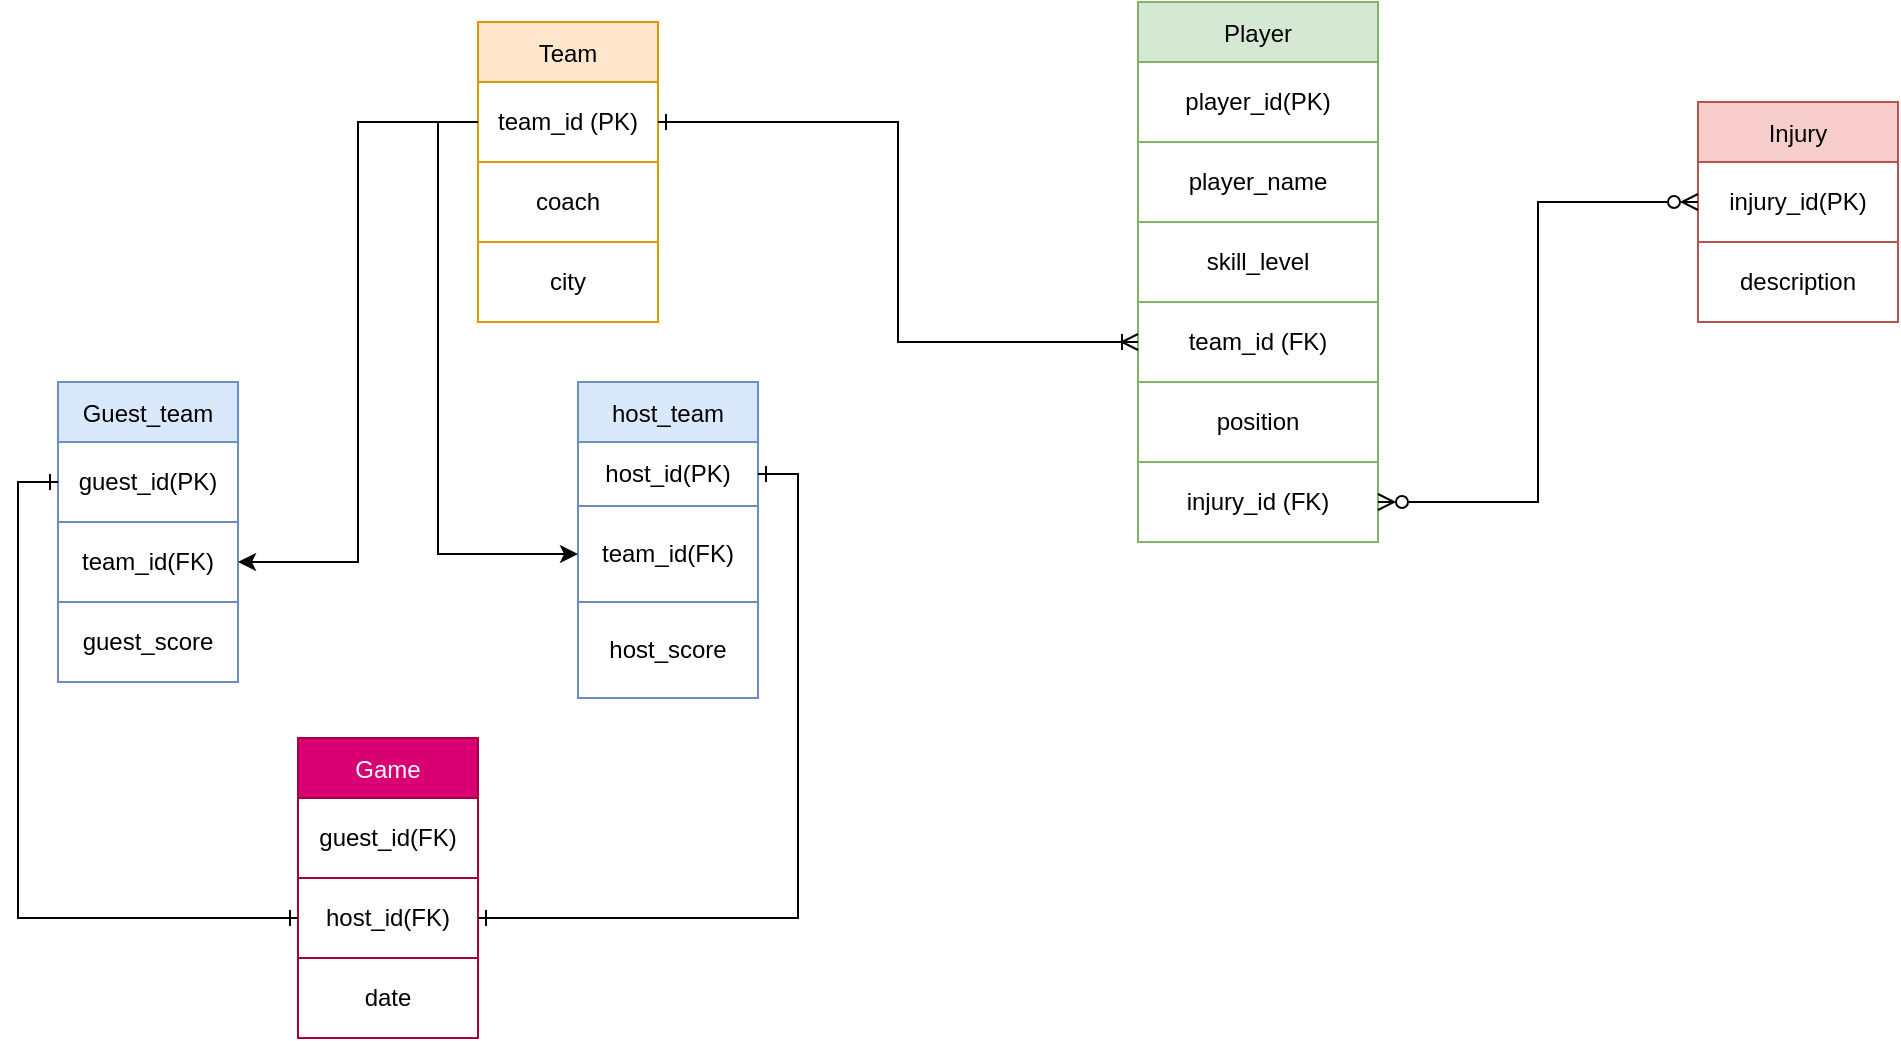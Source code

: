 <mxfile version="20.8.20" type="device" pages="4"><diagram name="Assignment-01" id="1D6Ci0LFcbBjb7CdJ1y1"><mxGraphModel dx="2261" dy="3015" grid="1" gridSize="10" guides="1" tooltips="1" connect="1" arrows="1" fold="1" page="1" pageScale="1" pageWidth="827" pageHeight="1169" math="0" shadow="0"><root><mxCell id="0"/><mxCell id="1" parent="0"/><mxCell id="9fF9-XaUZqp78SJKnzfE-21" value="Team" style="shape=table;startSize=30;container=1;collapsible=0;childLayout=tableLayout;fillColor=#ffe6cc;strokeColor=#d79b00;" parent="1" vertex="1"><mxGeometry x="110" y="-2300" width="90" height="150" as="geometry"/></mxCell><mxCell id="9fF9-XaUZqp78SJKnzfE-22" value="" style="shape=tableRow;horizontal=0;startSize=0;swimlaneHead=0;swimlaneBody=0;strokeColor=inherit;top=0;left=0;bottom=0;right=0;collapsible=0;dropTarget=0;fillColor=none;points=[[0,0.5],[1,0.5]];portConstraint=eastwest;" parent="9fF9-XaUZqp78SJKnzfE-21" vertex="1"><mxGeometry y="30" width="90" height="40" as="geometry"/></mxCell><mxCell id="9fF9-XaUZqp78SJKnzfE-23" value="team_id (PK)" style="shape=partialRectangle;html=1;whiteSpace=wrap;connectable=0;strokeColor=inherit;overflow=hidden;fillColor=none;top=0;left=0;bottom=0;right=0;pointerEvents=1;" parent="9fF9-XaUZqp78SJKnzfE-22" vertex="1"><mxGeometry width="90" height="40" as="geometry"><mxRectangle width="90" height="40" as="alternateBounds"/></mxGeometry></mxCell><mxCell id="9fF9-XaUZqp78SJKnzfE-26" value="" style="shape=tableRow;horizontal=0;startSize=0;swimlaneHead=0;swimlaneBody=0;strokeColor=inherit;top=0;left=0;bottom=0;right=0;collapsible=0;dropTarget=0;fillColor=none;points=[[0,0.5],[1,0.5]];portConstraint=eastwest;" parent="9fF9-XaUZqp78SJKnzfE-21" vertex="1"><mxGeometry y="70" width="90" height="40" as="geometry"/></mxCell><mxCell id="9fF9-XaUZqp78SJKnzfE-27" value="coach" style="shape=partialRectangle;html=1;whiteSpace=wrap;connectable=0;strokeColor=inherit;overflow=hidden;fillColor=none;top=0;left=0;bottom=0;right=0;pointerEvents=1;" parent="9fF9-XaUZqp78SJKnzfE-26" vertex="1"><mxGeometry width="90" height="40" as="geometry"><mxRectangle width="90" height="40" as="alternateBounds"/></mxGeometry></mxCell><mxCell id="9fF9-XaUZqp78SJKnzfE-28" value="" style="shape=tableRow;horizontal=0;startSize=0;swimlaneHead=0;swimlaneBody=0;strokeColor=inherit;top=0;left=0;bottom=0;right=0;collapsible=0;dropTarget=0;fillColor=none;points=[[0,0.5],[1,0.5]];portConstraint=eastwest;" parent="9fF9-XaUZqp78SJKnzfE-21" vertex="1"><mxGeometry y="110" width="90" height="40" as="geometry"/></mxCell><mxCell id="9fF9-XaUZqp78SJKnzfE-29" value="city" style="shape=partialRectangle;html=1;whiteSpace=wrap;connectable=0;strokeColor=inherit;overflow=hidden;fillColor=none;top=0;left=0;bottom=0;right=0;pointerEvents=1;" parent="9fF9-XaUZqp78SJKnzfE-28" vertex="1"><mxGeometry width="90" height="40" as="geometry"><mxRectangle width="90" height="40" as="alternateBounds"/></mxGeometry></mxCell><mxCell id="9fF9-XaUZqp78SJKnzfE-30" value="Player" style="shape=table;startSize=30;container=1;collapsible=0;childLayout=tableLayout;fillColor=#d5e8d4;strokeColor=#82b366;" parent="1" vertex="1"><mxGeometry x="440" y="-2310" width="120" height="270" as="geometry"/></mxCell><mxCell id="9fF9-XaUZqp78SJKnzfE-31" value="" style="shape=tableRow;horizontal=0;startSize=0;swimlaneHead=0;swimlaneBody=0;strokeColor=inherit;top=0;left=0;bottom=0;right=0;collapsible=0;dropTarget=0;fillColor=none;points=[[0,0.5],[1,0.5]];portConstraint=eastwest;" parent="9fF9-XaUZqp78SJKnzfE-30" vertex="1"><mxGeometry y="30" width="120" height="40" as="geometry"/></mxCell><mxCell id="9fF9-XaUZqp78SJKnzfE-32" value="player_id(PK)" style="shape=partialRectangle;html=1;whiteSpace=wrap;connectable=0;strokeColor=inherit;overflow=hidden;fillColor=none;top=0;left=0;bottom=0;right=0;pointerEvents=1;" parent="9fF9-XaUZqp78SJKnzfE-31" vertex="1"><mxGeometry width="120" height="40" as="geometry"><mxRectangle width="120" height="40" as="alternateBounds"/></mxGeometry></mxCell><mxCell id="9fF9-XaUZqp78SJKnzfE-33" value="" style="shape=tableRow;horizontal=0;startSize=0;swimlaneHead=0;swimlaneBody=0;strokeColor=inherit;top=0;left=0;bottom=0;right=0;collapsible=0;dropTarget=0;fillColor=none;points=[[0,0.5],[1,0.5]];portConstraint=eastwest;" parent="9fF9-XaUZqp78SJKnzfE-30" vertex="1"><mxGeometry y="70" width="120" height="40" as="geometry"/></mxCell><mxCell id="9fF9-XaUZqp78SJKnzfE-34" value="player_name" style="shape=partialRectangle;html=1;whiteSpace=wrap;connectable=0;strokeColor=inherit;overflow=hidden;fillColor=none;top=0;left=0;bottom=0;right=0;pointerEvents=1;" parent="9fF9-XaUZqp78SJKnzfE-33" vertex="1"><mxGeometry width="120" height="40" as="geometry"><mxRectangle width="120" height="40" as="alternateBounds"/></mxGeometry></mxCell><mxCell id="9fF9-XaUZqp78SJKnzfE-35" value="" style="shape=tableRow;horizontal=0;startSize=0;swimlaneHead=0;swimlaneBody=0;strokeColor=inherit;top=0;left=0;bottom=0;right=0;collapsible=0;dropTarget=0;fillColor=none;points=[[0,0.5],[1,0.5]];portConstraint=eastwest;" parent="9fF9-XaUZqp78SJKnzfE-30" vertex="1"><mxGeometry y="110" width="120" height="40" as="geometry"/></mxCell><mxCell id="9fF9-XaUZqp78SJKnzfE-36" value="skill_level" style="shape=partialRectangle;html=1;whiteSpace=wrap;connectable=0;strokeColor=inherit;overflow=hidden;fillColor=none;top=0;left=0;bottom=0;right=0;pointerEvents=1;" parent="9fF9-XaUZqp78SJKnzfE-35" vertex="1"><mxGeometry width="120" height="40" as="geometry"><mxRectangle width="120" height="40" as="alternateBounds"/></mxGeometry></mxCell><mxCell id="9fF9-XaUZqp78SJKnzfE-37" value="" style="shape=tableRow;horizontal=0;startSize=0;swimlaneHead=0;swimlaneBody=0;strokeColor=inherit;top=0;left=0;bottom=0;right=0;collapsible=0;dropTarget=0;fillColor=none;points=[[0,0.5],[1,0.5]];portConstraint=eastwest;" parent="9fF9-XaUZqp78SJKnzfE-30" vertex="1"><mxGeometry y="150" width="120" height="40" as="geometry"/></mxCell><mxCell id="9fF9-XaUZqp78SJKnzfE-38" value="team_id (FK)" style="shape=partialRectangle;html=1;whiteSpace=wrap;connectable=0;strokeColor=inherit;overflow=hidden;fillColor=none;top=0;left=0;bottom=0;right=0;pointerEvents=1;" parent="9fF9-XaUZqp78SJKnzfE-37" vertex="1"><mxGeometry width="120" height="40" as="geometry"><mxRectangle width="120" height="40" as="alternateBounds"/></mxGeometry></mxCell><mxCell id="9fF9-XaUZqp78SJKnzfE-39" value="" style="shape=tableRow;horizontal=0;startSize=0;swimlaneHead=0;swimlaneBody=0;strokeColor=inherit;top=0;left=0;bottom=0;right=0;collapsible=0;dropTarget=0;fillColor=none;points=[[0,0.5],[1,0.5]];portConstraint=eastwest;" parent="9fF9-XaUZqp78SJKnzfE-30" vertex="1"><mxGeometry y="190" width="120" height="40" as="geometry"/></mxCell><mxCell id="9fF9-XaUZqp78SJKnzfE-40" value="position" style="shape=partialRectangle;html=1;whiteSpace=wrap;connectable=0;strokeColor=inherit;overflow=hidden;fillColor=none;top=0;left=0;bottom=0;right=0;pointerEvents=1;" parent="9fF9-XaUZqp78SJKnzfE-39" vertex="1"><mxGeometry width="120" height="40" as="geometry"><mxRectangle width="120" height="40" as="alternateBounds"/></mxGeometry></mxCell><mxCell id="9fF9-XaUZqp78SJKnzfE-50" value="" style="shape=tableRow;horizontal=0;startSize=0;swimlaneHead=0;swimlaneBody=0;strokeColor=inherit;top=0;left=0;bottom=0;right=0;collapsible=0;dropTarget=0;fillColor=none;points=[[0,0.5],[1,0.5]];portConstraint=eastwest;" parent="9fF9-XaUZqp78SJKnzfE-30" vertex="1"><mxGeometry y="230" width="120" height="40" as="geometry"/></mxCell><mxCell id="9fF9-XaUZqp78SJKnzfE-51" value="injury_id (FK)" style="shape=partialRectangle;html=1;whiteSpace=wrap;connectable=0;strokeColor=inherit;overflow=hidden;fillColor=none;top=0;left=0;bottom=0;right=0;pointerEvents=1;" parent="9fF9-XaUZqp78SJKnzfE-50" vertex="1"><mxGeometry width="120" height="40" as="geometry"><mxRectangle width="120" height="40" as="alternateBounds"/></mxGeometry></mxCell><mxCell id="9fF9-XaUZqp78SJKnzfE-42" style="edgeStyle=orthogonalEdgeStyle;rounded=0;orthogonalLoop=1;jettySize=auto;html=1;exitX=1;exitY=0.5;exitDx=0;exitDy=0;startArrow=ERone;startFill=0;endArrow=ERoneToMany;endFill=0;entryX=0;entryY=0.5;entryDx=0;entryDy=0;" parent="1" source="9fF9-XaUZqp78SJKnzfE-22" target="9fF9-XaUZqp78SJKnzfE-37" edge="1"><mxGeometry relative="1" as="geometry"/></mxCell><mxCell id="9fF9-XaUZqp78SJKnzfE-64" value="Injury" style="shape=table;startSize=30;container=1;collapsible=0;childLayout=tableLayout;fillColor=#f8cecc;strokeColor=#b85450;" parent="1" vertex="1"><mxGeometry x="720" y="-2260" width="100" height="110" as="geometry"/></mxCell><mxCell id="9fF9-XaUZqp78SJKnzfE-65" value="" style="shape=tableRow;horizontal=0;startSize=0;swimlaneHead=0;swimlaneBody=0;strokeColor=inherit;top=0;left=0;bottom=0;right=0;collapsible=0;dropTarget=0;fillColor=none;points=[[0,0.5],[1,0.5]];portConstraint=eastwest;" parent="9fF9-XaUZqp78SJKnzfE-64" vertex="1"><mxGeometry y="30" width="100" height="40" as="geometry"/></mxCell><mxCell id="9fF9-XaUZqp78SJKnzfE-66" value="injury_id(PK)" style="shape=partialRectangle;html=1;whiteSpace=wrap;connectable=0;strokeColor=inherit;overflow=hidden;fillColor=none;top=0;left=0;bottom=0;right=0;pointerEvents=1;" parent="9fF9-XaUZqp78SJKnzfE-65" vertex="1"><mxGeometry width="100" height="40" as="geometry"><mxRectangle width="100" height="40" as="alternateBounds"/></mxGeometry></mxCell><mxCell id="9fF9-XaUZqp78SJKnzfE-67" value="" style="shape=tableRow;horizontal=0;startSize=0;swimlaneHead=0;swimlaneBody=0;strokeColor=inherit;top=0;left=0;bottom=0;right=0;collapsible=0;dropTarget=0;fillColor=none;points=[[0,0.5],[1,0.5]];portConstraint=eastwest;" parent="9fF9-XaUZqp78SJKnzfE-64" vertex="1"><mxGeometry y="70" width="100" height="40" as="geometry"/></mxCell><mxCell id="9fF9-XaUZqp78SJKnzfE-68" value="description" style="shape=partialRectangle;html=1;whiteSpace=wrap;connectable=0;strokeColor=inherit;overflow=hidden;fillColor=none;top=0;left=0;bottom=0;right=0;pointerEvents=1;" parent="9fF9-XaUZqp78SJKnzfE-67" vertex="1"><mxGeometry width="100" height="40" as="geometry"><mxRectangle width="100" height="40" as="alternateBounds"/></mxGeometry></mxCell><mxCell id="9fF9-XaUZqp78SJKnzfE-69" style="edgeStyle=orthogonalEdgeStyle;rounded=0;orthogonalLoop=1;jettySize=auto;html=1;exitX=1;exitY=0.5;exitDx=0;exitDy=0;entryX=0;entryY=0.5;entryDx=0;entryDy=0;startArrow=ERzeroToMany;startFill=0;endArrow=ERzeroToMany;endFill=0;" parent="1" source="9fF9-XaUZqp78SJKnzfE-50" target="9fF9-XaUZqp78SJKnzfE-65" edge="1"><mxGeometry relative="1" as="geometry"/></mxCell><mxCell id="s30Y7TWdpxWzM2Im-2Xe-1" value="Guest_team" style="shape=table;startSize=30;container=1;collapsible=0;childLayout=tableLayout;fillColor=#dae8fc;strokeColor=#6c8ebf;" vertex="1" parent="1"><mxGeometry x="-100" y="-2120" width="90" height="150" as="geometry"/></mxCell><mxCell id="s30Y7TWdpxWzM2Im-2Xe-2" value="" style="shape=tableRow;horizontal=0;startSize=0;swimlaneHead=0;swimlaneBody=0;strokeColor=inherit;top=0;left=0;bottom=0;right=0;collapsible=0;dropTarget=0;fillColor=none;points=[[0,0.5],[1,0.5]];portConstraint=eastwest;" vertex="1" parent="s30Y7TWdpxWzM2Im-2Xe-1"><mxGeometry y="30" width="90" height="40" as="geometry"/></mxCell><mxCell id="s30Y7TWdpxWzM2Im-2Xe-3" value="guest_id(PK)" style="shape=partialRectangle;html=1;whiteSpace=wrap;connectable=0;strokeColor=inherit;overflow=hidden;fillColor=none;top=0;left=0;bottom=0;right=0;pointerEvents=1;" vertex="1" parent="s30Y7TWdpxWzM2Im-2Xe-2"><mxGeometry width="90" height="40" as="geometry"><mxRectangle width="90" height="40" as="alternateBounds"/></mxGeometry></mxCell><mxCell id="s30Y7TWdpxWzM2Im-2Xe-4" value="" style="shape=tableRow;horizontal=0;startSize=0;swimlaneHead=0;swimlaneBody=0;strokeColor=inherit;top=0;left=0;bottom=0;right=0;collapsible=0;dropTarget=0;fillColor=none;points=[[0,0.5],[1,0.5]];portConstraint=eastwest;" vertex="1" parent="s30Y7TWdpxWzM2Im-2Xe-1"><mxGeometry y="70" width="90" height="40" as="geometry"/></mxCell><mxCell id="s30Y7TWdpxWzM2Im-2Xe-5" value="team_id(FK)" style="shape=partialRectangle;html=1;whiteSpace=wrap;connectable=0;strokeColor=inherit;overflow=hidden;fillColor=none;top=0;left=0;bottom=0;right=0;pointerEvents=1;" vertex="1" parent="s30Y7TWdpxWzM2Im-2Xe-4"><mxGeometry width="90" height="40" as="geometry"><mxRectangle width="90" height="40" as="alternateBounds"/></mxGeometry></mxCell><mxCell id="lGl1J7JQTWA8IlQaEsl5-19" style="shape=tableRow;horizontal=0;startSize=0;swimlaneHead=0;swimlaneBody=0;strokeColor=inherit;top=0;left=0;bottom=0;right=0;collapsible=0;dropTarget=0;fillColor=none;points=[[0,0.5],[1,0.5]];portConstraint=eastwest;" vertex="1" parent="s30Y7TWdpxWzM2Im-2Xe-1"><mxGeometry y="110" width="90" height="40" as="geometry"/></mxCell><mxCell id="lGl1J7JQTWA8IlQaEsl5-20" value="guest_score" style="shape=partialRectangle;html=1;whiteSpace=wrap;connectable=0;strokeColor=inherit;overflow=hidden;fillColor=none;top=0;left=0;bottom=0;right=0;pointerEvents=1;" vertex="1" parent="lGl1J7JQTWA8IlQaEsl5-19"><mxGeometry width="90" height="40" as="geometry"><mxRectangle width="90" height="40" as="alternateBounds"/></mxGeometry></mxCell><mxCell id="lGl1J7JQTWA8IlQaEsl5-1" value="host_team" style="shape=table;startSize=30;container=1;collapsible=0;childLayout=tableLayout;fillColor=#dae8fc;strokeColor=#6c8ebf;" vertex="1" parent="1"><mxGeometry x="160" y="-2120" width="90" height="158" as="geometry"/></mxCell><mxCell id="lGl1J7JQTWA8IlQaEsl5-2" value="" style="shape=tableRow;horizontal=0;startSize=0;swimlaneHead=0;swimlaneBody=0;strokeColor=inherit;top=0;left=0;bottom=0;right=0;collapsible=0;dropTarget=0;fillColor=none;points=[[0,0.5],[1,0.5]];portConstraint=eastwest;" vertex="1" parent="lGl1J7JQTWA8IlQaEsl5-1"><mxGeometry y="30" width="90" height="32" as="geometry"/></mxCell><mxCell id="lGl1J7JQTWA8IlQaEsl5-3" value="host_id(PK)" style="shape=partialRectangle;html=1;whiteSpace=wrap;connectable=0;strokeColor=inherit;overflow=hidden;fillColor=none;top=0;left=0;bottom=0;right=0;pointerEvents=1;" vertex="1" parent="lGl1J7JQTWA8IlQaEsl5-2"><mxGeometry width="90" height="32" as="geometry"><mxRectangle width="90" height="32" as="alternateBounds"/></mxGeometry></mxCell><mxCell id="lGl1J7JQTWA8IlQaEsl5-4" value="" style="shape=tableRow;horizontal=0;startSize=0;swimlaneHead=0;swimlaneBody=0;strokeColor=inherit;top=0;left=0;bottom=0;right=0;collapsible=0;dropTarget=0;fillColor=none;points=[[0,0.5],[1,0.5]];portConstraint=eastwest;" vertex="1" parent="lGl1J7JQTWA8IlQaEsl5-1"><mxGeometry y="62" width="90" height="48" as="geometry"/></mxCell><mxCell id="lGl1J7JQTWA8IlQaEsl5-5" value="team_id(FK)" style="shape=partialRectangle;html=1;whiteSpace=wrap;connectable=0;strokeColor=inherit;overflow=hidden;fillColor=none;top=0;left=0;bottom=0;right=0;pointerEvents=1;" vertex="1" parent="lGl1J7JQTWA8IlQaEsl5-4"><mxGeometry width="90" height="48" as="geometry"><mxRectangle width="90" height="48" as="alternateBounds"/></mxGeometry></mxCell><mxCell id="lGl1J7JQTWA8IlQaEsl5-6" value="" style="whiteSpace=wrap;html=1;startSize=30;" vertex="1" parent="lGl1J7JQTWA8IlQaEsl5-4"><mxGeometry x="90" width="NaN" height="48" as="geometry"><mxRectangle width="NaN" height="48" as="alternateBounds"/></mxGeometry></mxCell><mxCell id="lGl1J7JQTWA8IlQaEsl5-12" value="" style="whiteSpace=wrap;html=1;startSize=30;" vertex="1" parent="lGl1J7JQTWA8IlQaEsl5-4"><mxGeometry width="NaN" height="48" as="geometry"><mxRectangle width="NaN" height="48" as="alternateBounds"/></mxGeometry></mxCell><mxCell id="lGl1J7JQTWA8IlQaEsl5-21" style="shape=tableRow;horizontal=0;startSize=0;swimlaneHead=0;swimlaneBody=0;strokeColor=inherit;top=0;left=0;bottom=0;right=0;collapsible=0;dropTarget=0;fillColor=none;points=[[0,0.5],[1,0.5]];portConstraint=eastwest;" vertex="1" parent="lGl1J7JQTWA8IlQaEsl5-1"><mxGeometry y="110" width="90" height="48" as="geometry"/></mxCell><mxCell id="lGl1J7JQTWA8IlQaEsl5-22" value="host_score" style="shape=partialRectangle;html=1;whiteSpace=wrap;connectable=0;strokeColor=inherit;overflow=hidden;fillColor=none;top=0;left=0;bottom=0;right=0;pointerEvents=1;" vertex="1" parent="lGl1J7JQTWA8IlQaEsl5-21"><mxGeometry width="90" height="48" as="geometry"><mxRectangle width="90" height="48" as="alternateBounds"/></mxGeometry></mxCell><mxCell id="lGl1J7JQTWA8IlQaEsl5-23" style="whiteSpace=wrap;html=1;startSize=30;" vertex="1" parent="lGl1J7JQTWA8IlQaEsl5-21"><mxGeometry x="90" width="NaN" height="48" as="geometry"><mxRectangle width="NaN" height="48" as="alternateBounds"/></mxGeometry></mxCell><mxCell id="lGl1J7JQTWA8IlQaEsl5-24" style="whiteSpace=wrap;html=1;startSize=30;" vertex="1" parent="lGl1J7JQTWA8IlQaEsl5-21"><mxGeometry width="NaN" height="48" as="geometry"><mxRectangle width="NaN" height="48" as="alternateBounds"/></mxGeometry></mxCell><mxCell id="lGl1J7JQTWA8IlQaEsl5-25" value="Game" style="shape=table;startSize=30;container=1;collapsible=0;childLayout=tableLayout;fillColor=#d80073;strokeColor=#A50040;fontColor=#ffffff;" vertex="1" parent="1"><mxGeometry x="20" y="-1942" width="90" height="150" as="geometry"/></mxCell><mxCell id="lGl1J7JQTWA8IlQaEsl5-26" value="" style="shape=tableRow;horizontal=0;startSize=0;swimlaneHead=0;swimlaneBody=0;strokeColor=inherit;top=0;left=0;bottom=0;right=0;collapsible=0;dropTarget=0;fillColor=none;points=[[0,0.5],[1,0.5]];portConstraint=eastwest;" vertex="1" parent="lGl1J7JQTWA8IlQaEsl5-25"><mxGeometry y="30" width="90" height="40" as="geometry"/></mxCell><mxCell id="lGl1J7JQTWA8IlQaEsl5-27" value="guest_id(FK)" style="shape=partialRectangle;html=1;whiteSpace=wrap;connectable=0;strokeColor=inherit;overflow=hidden;fillColor=none;top=0;left=0;bottom=0;right=0;pointerEvents=1;" vertex="1" parent="lGl1J7JQTWA8IlQaEsl5-26"><mxGeometry width="90" height="40" as="geometry"><mxRectangle width="90" height="40" as="alternateBounds"/></mxGeometry></mxCell><mxCell id="lGl1J7JQTWA8IlQaEsl5-28" value="" style="shape=tableRow;horizontal=0;startSize=0;swimlaneHead=0;swimlaneBody=0;strokeColor=inherit;top=0;left=0;bottom=0;right=0;collapsible=0;dropTarget=0;fillColor=none;points=[[0,0.5],[1,0.5]];portConstraint=eastwest;" vertex="1" parent="lGl1J7JQTWA8IlQaEsl5-25"><mxGeometry y="70" width="90" height="40" as="geometry"/></mxCell><mxCell id="lGl1J7JQTWA8IlQaEsl5-29" value="host_id(FK)" style="shape=partialRectangle;html=1;whiteSpace=wrap;connectable=0;strokeColor=inherit;overflow=hidden;fillColor=none;top=0;left=0;bottom=0;right=0;pointerEvents=1;" vertex="1" parent="lGl1J7JQTWA8IlQaEsl5-28"><mxGeometry width="90" height="40" as="geometry"><mxRectangle width="90" height="40" as="alternateBounds"/></mxGeometry></mxCell><mxCell id="lGl1J7JQTWA8IlQaEsl5-30" value="" style="shape=tableRow;horizontal=0;startSize=0;swimlaneHead=0;swimlaneBody=0;strokeColor=inherit;top=0;left=0;bottom=0;right=0;collapsible=0;dropTarget=0;fillColor=none;points=[[0,0.5],[1,0.5]];portConstraint=eastwest;" vertex="1" parent="lGl1J7JQTWA8IlQaEsl5-25"><mxGeometry y="110" width="90" height="40" as="geometry"/></mxCell><mxCell id="lGl1J7JQTWA8IlQaEsl5-31" value="date" style="shape=partialRectangle;html=1;whiteSpace=wrap;connectable=0;strokeColor=inherit;overflow=hidden;fillColor=none;top=0;left=0;bottom=0;right=0;pointerEvents=1;" vertex="1" parent="lGl1J7JQTWA8IlQaEsl5-30"><mxGeometry width="90" height="40" as="geometry"><mxRectangle width="90" height="40" as="alternateBounds"/></mxGeometry></mxCell><mxCell id="u7Obez_aYtLc9tYFN3FY-1" style="edgeStyle=orthogonalEdgeStyle;rounded=0;orthogonalLoop=1;jettySize=auto;html=1;exitX=0;exitY=0.5;exitDx=0;exitDy=0;endArrow=ERone;endFill=0;startArrow=ERone;startFill=0;entryX=0;entryY=0.5;entryDx=0;entryDy=0;" edge="1" parent="1" source="s30Y7TWdpxWzM2Im-2Xe-2" target="lGl1J7JQTWA8IlQaEsl5-28"><mxGeometry relative="1" as="geometry"><mxPoint x="-70" y="-1840" as="targetPoint"/></mxGeometry></mxCell><mxCell id="u7Obez_aYtLc9tYFN3FY-2" style="edgeStyle=orthogonalEdgeStyle;rounded=0;orthogonalLoop=1;jettySize=auto;html=1;exitX=1;exitY=0.5;exitDx=0;exitDy=0;entryX=1;entryY=0.5;entryDx=0;entryDy=0;endArrow=ERone;endFill=0;startArrow=ERone;startFill=0;" edge="1" parent="1" source="lGl1J7JQTWA8IlQaEsl5-2" target="lGl1J7JQTWA8IlQaEsl5-28"><mxGeometry relative="1" as="geometry"/></mxCell><mxCell id="u7Obez_aYtLc9tYFN3FY-3" style="edgeStyle=orthogonalEdgeStyle;rounded=0;orthogonalLoop=1;jettySize=auto;html=1;exitX=0;exitY=0.5;exitDx=0;exitDy=0;entryX=1;entryY=0.5;entryDx=0;entryDy=0;" edge="1" parent="1" source="9fF9-XaUZqp78SJKnzfE-22" target="s30Y7TWdpxWzM2Im-2Xe-4"><mxGeometry relative="1" as="geometry"/></mxCell><mxCell id="u7Obez_aYtLc9tYFN3FY-4" style="edgeStyle=orthogonalEdgeStyle;rounded=0;orthogonalLoop=1;jettySize=auto;html=1;exitX=0;exitY=0.5;exitDx=0;exitDy=0;entryX=0;entryY=0.5;entryDx=0;entryDy=0;" edge="1" parent="1" source="9fF9-XaUZqp78SJKnzfE-22" target="lGl1J7JQTWA8IlQaEsl5-4"><mxGeometry relative="1" as="geometry"/></mxCell></root></mxGraphModel></diagram><diagram id="szN1rmjFB01pX3rOQNps" name="Assignment-02"><mxGraphModel dx="1434" dy="677" grid="1" gridSize="10" guides="1" tooltips="1" connect="1" arrows="1" fold="1" page="1" pageScale="1" pageWidth="827" pageHeight="1169" math="0" shadow="0"><root><mxCell id="0"/><mxCell id="1" parent="0"/><mxCell id="rnro9gkRjOjG8awmNYEO-6" value="Customer" style="shape=table;startSize=30;container=1;collapsible=0;childLayout=tableLayout;fillColor=#dae8fc;strokeColor=#6c8ebf;" parent="1" vertex="1"><mxGeometry x="70" y="140" width="110" height="110" as="geometry"/></mxCell><mxCell id="rnro9gkRjOjG8awmNYEO-7" value="" style="shape=tableRow;horizontal=0;startSize=0;swimlaneHead=0;swimlaneBody=0;strokeColor=inherit;top=0;left=0;bottom=0;right=0;collapsible=0;dropTarget=0;fillColor=none;points=[[0,0.5],[1,0.5]];portConstraint=eastwest;" parent="rnro9gkRjOjG8awmNYEO-6" vertex="1"><mxGeometry y="30" width="110" height="40" as="geometry"/></mxCell><mxCell id="rnro9gkRjOjG8awmNYEO-8" value="customer_id (PK)" style="shape=partialRectangle;html=1;whiteSpace=wrap;connectable=0;strokeColor=inherit;overflow=hidden;fillColor=none;top=0;left=0;bottom=0;right=0;pointerEvents=1;" parent="rnro9gkRjOjG8awmNYEO-7" vertex="1"><mxGeometry width="110" height="40" as="geometry"><mxRectangle width="110" height="40" as="alternateBounds"/></mxGeometry></mxCell><mxCell id="rnro9gkRjOjG8awmNYEO-9" value="" style="shape=tableRow;horizontal=0;startSize=0;swimlaneHead=0;swimlaneBody=0;strokeColor=inherit;top=0;left=0;bottom=0;right=0;collapsible=0;dropTarget=0;fillColor=none;points=[[0,0.5],[1,0.5]];portConstraint=eastwest;" parent="rnro9gkRjOjG8awmNYEO-6" vertex="1"><mxGeometry y="70" width="110" height="40" as="geometry"/></mxCell><mxCell id="rnro9gkRjOjG8awmNYEO-10" value="name" style="shape=partialRectangle;html=1;whiteSpace=wrap;connectable=0;strokeColor=inherit;overflow=hidden;fillColor=none;top=0;left=0;bottom=0;right=0;pointerEvents=1;" parent="rnro9gkRjOjG8awmNYEO-9" vertex="1"><mxGeometry width="110" height="40" as="geometry"><mxRectangle width="110" height="40" as="alternateBounds"/></mxGeometry></mxCell><mxCell id="rnro9gkRjOjG8awmNYEO-13" value="Car" style="shape=table;startSize=30;container=1;collapsible=0;childLayout=tableLayout;fillColor=#e1d5e7;strokeColor=#9673a6;" parent="1" vertex="1"><mxGeometry x="270" y="150" width="150" height="150" as="geometry"/></mxCell><mxCell id="rnro9gkRjOjG8awmNYEO-14" value="" style="shape=tableRow;horizontal=0;startSize=0;swimlaneHead=0;swimlaneBody=0;strokeColor=inherit;top=0;left=0;bottom=0;right=0;collapsible=0;dropTarget=0;fillColor=none;points=[[0,0.5],[1,0.5]];portConstraint=eastwest;" parent="rnro9gkRjOjG8awmNYEO-13" vertex="1"><mxGeometry y="30" width="150" height="40" as="geometry"/></mxCell><mxCell id="rnro9gkRjOjG8awmNYEO-15" value="car_id(PK)" style="shape=partialRectangle;html=1;whiteSpace=wrap;connectable=0;strokeColor=inherit;overflow=hidden;fillColor=none;top=0;left=0;bottom=0;right=0;pointerEvents=1;" parent="rnro9gkRjOjG8awmNYEO-14" vertex="1"><mxGeometry width="150" height="40" as="geometry"><mxRectangle width="150" height="40" as="alternateBounds"/></mxGeometry></mxCell><mxCell id="rnro9gkRjOjG8awmNYEO-16" value="" style="shape=tableRow;horizontal=0;startSize=0;swimlaneHead=0;swimlaneBody=0;strokeColor=inherit;top=0;left=0;bottom=0;right=0;collapsible=0;dropTarget=0;fillColor=none;points=[[0,0.5],[1,0.5]];portConstraint=eastwest;" parent="rnro9gkRjOjG8awmNYEO-13" vertex="1"><mxGeometry y="70" width="150" height="40" as="geometry"/></mxCell><mxCell id="rnro9gkRjOjG8awmNYEO-17" value="customer_id(FK)" style="shape=partialRectangle;html=1;whiteSpace=wrap;connectable=0;strokeColor=inherit;overflow=hidden;fillColor=none;top=0;left=0;bottom=0;right=0;pointerEvents=1;" parent="rnro9gkRjOjG8awmNYEO-16" vertex="1"><mxGeometry width="150" height="40" as="geometry"><mxRectangle width="150" height="40" as="alternateBounds"/></mxGeometry></mxCell><mxCell id="rnro9gkRjOjG8awmNYEO-24" value="" style="shape=tableRow;horizontal=0;startSize=0;swimlaneHead=0;swimlaneBody=0;strokeColor=inherit;top=0;left=0;bottom=0;right=0;collapsible=0;dropTarget=0;fillColor=none;points=[[0,0.5],[1,0.5]];portConstraint=eastwest;" parent="rnro9gkRjOjG8awmNYEO-13" vertex="1"><mxGeometry y="110" width="150" height="40" as="geometry"/></mxCell><mxCell id="rnro9gkRjOjG8awmNYEO-25" value="accident_id(FK)" style="shape=partialRectangle;html=1;whiteSpace=wrap;connectable=0;strokeColor=inherit;overflow=hidden;fillColor=none;top=0;left=0;bottom=0;right=0;pointerEvents=1;" parent="rnro9gkRjOjG8awmNYEO-24" vertex="1"><mxGeometry width="150" height="40" as="geometry"><mxRectangle width="150" height="40" as="alternateBounds"/></mxGeometry></mxCell><mxCell id="rnro9gkRjOjG8awmNYEO-18" style="edgeStyle=orthogonalEdgeStyle;rounded=0;orthogonalLoop=1;jettySize=auto;html=1;exitX=1;exitY=0.5;exitDx=0;exitDy=0;entryX=0;entryY=0.5;entryDx=0;entryDy=0;startArrow=ERone;startFill=0;endArrow=ERoneToMany;endFill=0;" parent="1" source="rnro9gkRjOjG8awmNYEO-7" target="rnro9gkRjOjG8awmNYEO-16" edge="1"><mxGeometry relative="1" as="geometry"/></mxCell><mxCell id="rnro9gkRjOjG8awmNYEO-19" value="Accident" style="shape=table;startSize=30;container=1;collapsible=0;childLayout=tableLayout;fillColor=#ffe6cc;strokeColor=#d79b00;" parent="1" vertex="1"><mxGeometry x="510" y="140" width="110" height="110" as="geometry"/></mxCell><mxCell id="rnro9gkRjOjG8awmNYEO-20" value="" style="shape=tableRow;horizontal=0;startSize=0;swimlaneHead=0;swimlaneBody=0;strokeColor=inherit;top=0;left=0;bottom=0;right=0;collapsible=0;dropTarget=0;fillColor=none;points=[[0,0.5],[1,0.5]];portConstraint=eastwest;" parent="rnro9gkRjOjG8awmNYEO-19" vertex="1"><mxGeometry y="30" width="110" height="40" as="geometry"/></mxCell><mxCell id="rnro9gkRjOjG8awmNYEO-21" value="accident_id(PK)" style="shape=partialRectangle;html=1;whiteSpace=wrap;connectable=0;strokeColor=inherit;overflow=hidden;fillColor=none;top=0;left=0;bottom=0;right=0;pointerEvents=1;" parent="rnro9gkRjOjG8awmNYEO-20" vertex="1"><mxGeometry width="110" height="40" as="geometry"><mxRectangle width="110" height="40" as="alternateBounds"/></mxGeometry></mxCell><mxCell id="rnro9gkRjOjG8awmNYEO-22" value="" style="shape=tableRow;horizontal=0;startSize=0;swimlaneHead=0;swimlaneBody=0;strokeColor=inherit;top=0;left=0;bottom=0;right=0;collapsible=0;dropTarget=0;fillColor=none;points=[[0,0.5],[1,0.5]];portConstraint=eastwest;" parent="rnro9gkRjOjG8awmNYEO-19" vertex="1"><mxGeometry y="70" width="110" height="40" as="geometry"/></mxCell><mxCell id="rnro9gkRjOjG8awmNYEO-23" value="description" style="shape=partialRectangle;html=1;whiteSpace=wrap;connectable=0;strokeColor=inherit;overflow=hidden;fillColor=none;top=0;left=0;bottom=0;right=0;pointerEvents=1;" parent="rnro9gkRjOjG8awmNYEO-22" vertex="1"><mxGeometry width="110" height="40" as="geometry"><mxRectangle width="110" height="40" as="alternateBounds"/></mxGeometry></mxCell><mxCell id="rnro9gkRjOjG8awmNYEO-26" style="edgeStyle=orthogonalEdgeStyle;rounded=0;orthogonalLoop=1;jettySize=auto;html=1;exitX=1;exitY=0.5;exitDx=0;exitDy=0;entryX=0;entryY=0.5;entryDx=0;entryDy=0;startArrow=ERone;startFill=0;endArrow=ERzeroToMany;endFill=0;endSize=9;" parent="1" source="rnro9gkRjOjG8awmNYEO-24" target="rnro9gkRjOjG8awmNYEO-20" edge="1"><mxGeometry relative="1" as="geometry"/></mxCell></root></mxGraphModel></diagram><diagram id="sc79xqcEP1MaZJGPbD4O" name="Assignment-03"><mxGraphModel dx="1434" dy="677" grid="1" gridSize="10" guides="1" tooltips="1" connect="1" arrows="1" fold="1" page="1" pageScale="1" pageWidth="827" pageHeight="1169" math="0" shadow="0"><root><mxCell id="0"/><mxCell id="1" parent="0"/><mxCell id="iM21XIHAOhmv4xqHod9r-1" value="Patient" style="shape=table;startSize=30;container=1;collapsible=0;childLayout=tableLayout;fillColor=#dae8fc;strokeColor=#6c8ebf;" parent="1" vertex="1"><mxGeometry x="60" y="60" width="110" height="150" as="geometry"/></mxCell><mxCell id="iM21XIHAOhmv4xqHod9r-2" value="" style="shape=tableRow;horizontal=0;startSize=0;swimlaneHead=0;swimlaneBody=0;strokeColor=inherit;top=0;left=0;bottom=0;right=0;collapsible=0;dropTarget=0;fillColor=none;points=[[0,0.5],[1,0.5]];portConstraint=eastwest;" parent="iM21XIHAOhmv4xqHod9r-1" vertex="1"><mxGeometry y="30" width="110" height="40" as="geometry"/></mxCell><mxCell id="iM21XIHAOhmv4xqHod9r-3" value="patient_id(PK)" style="shape=partialRectangle;html=1;whiteSpace=wrap;connectable=0;strokeColor=inherit;overflow=hidden;fillColor=none;top=0;left=0;bottom=0;right=0;pointerEvents=1;" parent="iM21XIHAOhmv4xqHod9r-2" vertex="1"><mxGeometry width="110" height="40" as="geometry"><mxRectangle width="110" height="40" as="alternateBounds"/></mxGeometry></mxCell><mxCell id="iM21XIHAOhmv4xqHod9r-4" value="" style="shape=tableRow;horizontal=0;startSize=0;swimlaneHead=0;swimlaneBody=0;strokeColor=inherit;top=0;left=0;bottom=0;right=0;collapsible=0;dropTarget=0;fillColor=none;points=[[0,0.5],[1,0.5]];portConstraint=eastwest;" parent="iM21XIHAOhmv4xqHod9r-1" vertex="1"><mxGeometry y="70" width="110" height="40" as="geometry"/></mxCell><mxCell id="iM21XIHAOhmv4xqHod9r-5" value="name" style="shape=partialRectangle;html=1;whiteSpace=wrap;connectable=0;strokeColor=inherit;overflow=hidden;fillColor=none;top=0;left=0;bottom=0;right=0;pointerEvents=1;" parent="iM21XIHAOhmv4xqHod9r-4" vertex="1"><mxGeometry width="110" height="40" as="geometry"><mxRectangle width="110" height="40" as="alternateBounds"/></mxGeometry></mxCell><mxCell id="jXsKhbqUWQrolPSmKczz-4" value="" style="shape=tableRow;horizontal=0;startSize=0;swimlaneHead=0;swimlaneBody=0;strokeColor=inherit;top=0;left=0;bottom=0;right=0;collapsible=0;dropTarget=0;fillColor=none;points=[[0,0.5],[1,0.5]];portConstraint=eastwest;" vertex="1" parent="iM21XIHAOhmv4xqHod9r-1"><mxGeometry y="110" width="110" height="40" as="geometry"/></mxCell><mxCell id="jXsKhbqUWQrolPSmKczz-5" value="doctor_id(FK)" style="shape=partialRectangle;html=1;whiteSpace=wrap;connectable=0;strokeColor=inherit;overflow=hidden;fillColor=none;top=0;left=0;bottom=0;right=0;pointerEvents=1;" vertex="1" parent="jXsKhbqUWQrolPSmKczz-4"><mxGeometry width="110" height="40" as="geometry"><mxRectangle width="110" height="40" as="alternateBounds"/></mxGeometry></mxCell><mxCell id="iM21XIHAOhmv4xqHod9r-6" value="Doctor" style="shape=table;startSize=30;container=1;collapsible=0;childLayout=tableLayout;fillColor=#fff2cc;strokeColor=#d6b656;" parent="1" vertex="1"><mxGeometry x="870" y="70" width="116" height="110" as="geometry"/></mxCell><mxCell id="iM21XIHAOhmv4xqHod9r-7" value="" style="shape=tableRow;horizontal=0;startSize=0;swimlaneHead=0;swimlaneBody=0;strokeColor=inherit;top=0;left=0;bottom=0;right=0;collapsible=0;dropTarget=0;fillColor=none;points=[[0,0.5],[1,0.5]];portConstraint=eastwest;" parent="iM21XIHAOhmv4xqHod9r-6" vertex="1"><mxGeometry y="30" width="116" height="40" as="geometry"/></mxCell><mxCell id="iM21XIHAOhmv4xqHod9r-8" value="doctor_id(PK)" style="shape=partialRectangle;html=1;whiteSpace=wrap;connectable=0;strokeColor=inherit;overflow=hidden;fillColor=none;top=0;left=0;bottom=0;right=0;pointerEvents=1;" parent="iM21XIHAOhmv4xqHod9r-7" vertex="1"><mxGeometry width="116" height="40" as="geometry"><mxRectangle width="116" height="40" as="alternateBounds"/></mxGeometry></mxCell><mxCell id="iM21XIHAOhmv4xqHod9r-9" value="" style="shape=tableRow;horizontal=0;startSize=0;swimlaneHead=0;swimlaneBody=0;strokeColor=inherit;top=0;left=0;bottom=0;right=0;collapsible=0;dropTarget=0;fillColor=none;points=[[0,0.5],[1,0.5]];portConstraint=eastwest;" parent="iM21XIHAOhmv4xqHod9r-6" vertex="1"><mxGeometry y="70" width="116" height="40" as="geometry"/></mxCell><mxCell id="iM21XIHAOhmv4xqHod9r-10" value="name" style="shape=partialRectangle;html=1;whiteSpace=wrap;connectable=0;strokeColor=inherit;overflow=hidden;fillColor=none;top=0;left=0;bottom=0;right=0;pointerEvents=1;" parent="iM21XIHAOhmv4xqHod9r-9" vertex="1"><mxGeometry width="116" height="40" as="geometry"><mxRectangle width="116" height="40" as="alternateBounds"/></mxGeometry></mxCell><mxCell id="iM21XIHAOhmv4xqHod9r-13" value="Test" style="shape=table;startSize=30;container=1;collapsible=0;childLayout=tableLayout;fillColor=#e1d5e7;strokeColor=#9673a6;" parent="1" vertex="1"><mxGeometry x="230" y="240" width="110" height="230" as="geometry"/></mxCell><mxCell id="iM21XIHAOhmv4xqHod9r-14" value="" style="shape=tableRow;horizontal=0;startSize=0;swimlaneHead=0;swimlaneBody=0;strokeColor=inherit;top=0;left=0;bottom=0;right=0;collapsible=0;dropTarget=0;fillColor=none;points=[[0,0.5],[1,0.5]];portConstraint=eastwest;" parent="iM21XIHAOhmv4xqHod9r-13" vertex="1"><mxGeometry y="30" width="110" height="40" as="geometry"/></mxCell><mxCell id="iM21XIHAOhmv4xqHod9r-15" value="test_id(PK)" style="shape=partialRectangle;html=1;whiteSpace=wrap;connectable=0;strokeColor=inherit;overflow=hidden;fillColor=none;top=0;left=0;bottom=0;right=0;pointerEvents=1;" parent="iM21XIHAOhmv4xqHod9r-14" vertex="1"><mxGeometry width="110" height="40" as="geometry"><mxRectangle width="110" height="40" as="alternateBounds"/></mxGeometry></mxCell><mxCell id="iM21XIHAOhmv4xqHod9r-16" value="" style="shape=tableRow;horizontal=0;startSize=0;swimlaneHead=0;swimlaneBody=0;strokeColor=inherit;top=0;left=0;bottom=0;right=0;collapsible=0;dropTarget=0;fillColor=none;points=[[0,0.5],[1,0.5]];portConstraint=eastwest;" parent="iM21XIHAOhmv4xqHod9r-13" vertex="1"><mxGeometry y="70" width="110" height="40" as="geometry"/></mxCell><mxCell id="iM21XIHAOhmv4xqHod9r-17" value="name" style="shape=partialRectangle;html=1;whiteSpace=wrap;connectable=0;strokeColor=inherit;overflow=hidden;fillColor=none;top=0;left=0;bottom=0;right=0;pointerEvents=1;" parent="iM21XIHAOhmv4xqHod9r-16" vertex="1"><mxGeometry width="110" height="40" as="geometry"><mxRectangle width="110" height="40" as="alternateBounds"/></mxGeometry></mxCell><mxCell id="iM21XIHAOhmv4xqHod9r-18" value="" style="shape=tableRow;horizontal=0;startSize=0;swimlaneHead=0;swimlaneBody=0;strokeColor=inherit;top=0;left=0;bottom=0;right=0;collapsible=0;dropTarget=0;fillColor=none;points=[[0,0.5],[1,0.5]];portConstraint=eastwest;" parent="iM21XIHAOhmv4xqHod9r-13" vertex="1"><mxGeometry y="110" width="110" height="40" as="geometry"/></mxCell><mxCell id="iM21XIHAOhmv4xqHod9r-19" value="patient_id(FK)" style="shape=partialRectangle;html=1;whiteSpace=wrap;connectable=0;strokeColor=inherit;overflow=hidden;fillColor=none;top=0;left=0;bottom=0;right=0;pointerEvents=1;" parent="iM21XIHAOhmv4xqHod9r-18" vertex="1"><mxGeometry width="110" height="40" as="geometry"><mxRectangle width="110" height="40" as="alternateBounds"/></mxGeometry></mxCell><mxCell id="KLjAbjWlXS8xfawsMiEk-2" value="" style="shape=tableRow;horizontal=0;startSize=0;swimlaneHead=0;swimlaneBody=0;strokeColor=inherit;top=0;left=0;bottom=0;right=0;collapsible=0;dropTarget=0;fillColor=none;points=[[0,0.5],[1,0.5]];portConstraint=eastwest;" parent="iM21XIHAOhmv4xqHod9r-13" vertex="1"><mxGeometry y="150" width="110" height="40" as="geometry"/></mxCell><mxCell id="KLjAbjWlXS8xfawsMiEk-3" value="doctor_id(FK)" style="shape=partialRectangle;html=1;whiteSpace=wrap;connectable=0;strokeColor=inherit;overflow=hidden;fillColor=none;top=0;left=0;bottom=0;right=0;pointerEvents=1;" parent="KLjAbjWlXS8xfawsMiEk-2" vertex="1"><mxGeometry width="110" height="40" as="geometry"><mxRectangle width="110" height="40" as="alternateBounds"/></mxGeometry></mxCell><mxCell id="jXsKhbqUWQrolPSmKczz-6" style="shape=tableRow;horizontal=0;startSize=0;swimlaneHead=0;swimlaneBody=0;strokeColor=inherit;top=0;left=0;bottom=0;right=0;collapsible=0;dropTarget=0;fillColor=none;points=[[0,0.5],[1,0.5]];portConstraint=eastwest;" vertex="1" parent="iM21XIHAOhmv4xqHod9r-13"><mxGeometry y="190" width="110" height="40" as="geometry"/></mxCell><mxCell id="jXsKhbqUWQrolPSmKczz-7" value="&lt;span style=&quot;color: rgb(0, 0, 0); font-family: Helvetica; font-size: 12px; font-style: normal; font-variant-ligatures: normal; font-variant-caps: normal; font-weight: 400; letter-spacing: normal; orphans: 2; text-align: center; text-indent: 0px; text-transform: none; widows: 2; word-spacing: 0px; -webkit-text-stroke-width: 0px; background-color: rgb(251, 251, 251); text-decoration-thickness: initial; text-decoration-style: initial; text-decoration-color: initial; float: none; display: inline !important;&quot;&gt;exam_id(FK)&lt;/span&gt;" style="shape=partialRectangle;html=1;whiteSpace=wrap;connectable=0;strokeColor=inherit;overflow=hidden;fillColor=none;top=0;left=0;bottom=0;right=0;pointerEvents=1;" vertex="1" parent="jXsKhbqUWQrolPSmKczz-6"><mxGeometry width="110" height="40" as="geometry"><mxRectangle width="110" height="40" as="alternateBounds"/></mxGeometry></mxCell><mxCell id="iM21XIHAOhmv4xqHod9r-21" value="Examination" style="shape=table;startSize=30;container=1;collapsible=0;childLayout=tableLayout;fillColor=#f8cecc;strokeColor=#b85450;" parent="1" vertex="1"><mxGeometry x="520" y="360" width="138" height="110" as="geometry"/></mxCell><mxCell id="iM21XIHAOhmv4xqHod9r-22" value="" style="shape=tableRow;horizontal=0;startSize=0;swimlaneHead=0;swimlaneBody=0;strokeColor=inherit;top=0;left=0;bottom=0;right=0;collapsible=0;dropTarget=0;fillColor=none;points=[[0,0.5],[1,0.5]];portConstraint=eastwest;" parent="iM21XIHAOhmv4xqHod9r-21" vertex="1"><mxGeometry y="30" width="138" height="40" as="geometry"/></mxCell><mxCell id="iM21XIHAOhmv4xqHod9r-23" value="exam_id(PK)" style="shape=partialRectangle;html=1;whiteSpace=wrap;connectable=0;strokeColor=inherit;overflow=hidden;fillColor=none;top=0;left=0;bottom=0;right=0;pointerEvents=1;" parent="iM21XIHAOhmv4xqHod9r-22" vertex="1"><mxGeometry width="138" height="40" as="geometry"><mxRectangle width="138" height="40" as="alternateBounds"/></mxGeometry></mxCell><mxCell id="iM21XIHAOhmv4xqHod9r-24" value="" style="shape=tableRow;horizontal=0;startSize=0;swimlaneHead=0;swimlaneBody=0;strokeColor=inherit;top=0;left=0;bottom=0;right=0;collapsible=0;dropTarget=0;fillColor=none;points=[[0,0.5],[1,0.5]];portConstraint=eastwest;" parent="iM21XIHAOhmv4xqHod9r-21" vertex="1"><mxGeometry y="70" width="138" height="40" as="geometry"/></mxCell><mxCell id="iM21XIHAOhmv4xqHod9r-25" value="name" style="shape=partialRectangle;html=1;whiteSpace=wrap;connectable=0;strokeColor=inherit;overflow=hidden;fillColor=none;top=0;left=0;bottom=0;right=0;pointerEvents=1;" parent="iM21XIHAOhmv4xqHod9r-24" vertex="1"><mxGeometry width="138" height="40" as="geometry"><mxRectangle width="138" height="40" as="alternateBounds"/></mxGeometry></mxCell><mxCell id="jXsKhbqUWQrolPSmKczz-1" style="edgeStyle=orthogonalEdgeStyle;rounded=0;orthogonalLoop=1;jettySize=auto;html=1;exitX=1;exitY=0.5;exitDx=0;exitDy=0;entryX=0;entryY=0.5;entryDx=0;entryDy=0;startArrow=ERzeroToMany;startFill=0;endArrow=ERoneToMany;endFill=0;" edge="1" parent="1" source="jXsKhbqUWQrolPSmKczz-4" target="iM21XIHAOhmv4xqHod9r-7"><mxGeometry relative="1" as="geometry"/></mxCell><mxCell id="jXsKhbqUWQrolPSmKczz-2" style="edgeStyle=orthogonalEdgeStyle;rounded=0;orthogonalLoop=1;jettySize=auto;html=1;exitX=0;exitY=0.5;exitDx=0;exitDy=0;entryX=0;entryY=0.5;entryDx=0;entryDy=0;startArrow=ERone;startFill=0;endArrow=ERoneToMany;endFill=0;" edge="1" parent="1" source="iM21XIHAOhmv4xqHod9r-2" target="iM21XIHAOhmv4xqHod9r-18"><mxGeometry relative="1" as="geometry"/></mxCell><mxCell id="jXsKhbqUWQrolPSmKczz-12" style="edgeStyle=orthogonalEdgeStyle;rounded=0;orthogonalLoop=1;jettySize=auto;html=1;exitX=1;exitY=0.5;exitDx=0;exitDy=0;entryX=1;entryY=0.5;entryDx=0;entryDy=0;startArrow=ERmany;startFill=0;endArrow=ERzeroToMany;endFill=0;" edge="1" parent="1" source="KLjAbjWlXS8xfawsMiEk-2" target="iM21XIHAOhmv4xqHod9r-7"><mxGeometry relative="1" as="geometry"><Array as="points"><mxPoint x="370" y="410"/><mxPoint x="370" y="380"/><mxPoint x="430" y="380"/><mxPoint x="430" y="270"/><mxPoint x="1006" y="270"/><mxPoint x="1006" y="120"/></Array></mxGeometry></mxCell><mxCell id="jXsKhbqUWQrolPSmKczz-13" style="edgeStyle=orthogonalEdgeStyle;rounded=0;orthogonalLoop=1;jettySize=auto;html=1;exitX=1;exitY=0.5;exitDx=0;exitDy=0;entryX=0;entryY=0.5;entryDx=0;entryDy=0;startArrow=ERone;startFill=0;endArrow=ERoneToMany;endFill=0;" edge="1" parent="1" source="jXsKhbqUWQrolPSmKczz-6" target="iM21XIHAOhmv4xqHod9r-22"><mxGeometry relative="1" as="geometry"/></mxCell></root></mxGraphModel></diagram><diagram id="FJFM73hPaOI7-b9dfgDD" name="Assignment-04"><mxGraphModel dx="1434" dy="677" grid="1" gridSize="10" guides="1" tooltips="1" connect="1" arrows="1" fold="1" page="1" pageScale="1" pageWidth="827" pageHeight="1169" math="0" shadow="0"><root><mxCell id="0"/><mxCell id="1" parent="0"/><mxCell id="exJGwDNr53P43XTFwdjI-1" value="Course" style="shape=table;startSize=30;container=1;collapsible=0;childLayout=tableLayout;fillColor=#dae8fc;strokeColor=#6c8ebf;" parent="1" vertex="1"><mxGeometry x="130" y="60" width="130" height="230" as="geometry"/></mxCell><mxCell id="exJGwDNr53P43XTFwdjI-2" value="" style="shape=tableRow;horizontal=0;startSize=0;swimlaneHead=0;swimlaneBody=0;strokeColor=inherit;top=0;left=0;bottom=0;right=0;collapsible=0;dropTarget=0;fillColor=none;points=[[0,0.5],[1,0.5]];portConstraint=eastwest;" parent="exJGwDNr53P43XTFwdjI-1" vertex="1"><mxGeometry y="30" width="130" height="40" as="geometry"/></mxCell><mxCell id="exJGwDNr53P43XTFwdjI-3" value="course_number(PK)" style="shape=partialRectangle;html=1;whiteSpace=wrap;connectable=0;strokeColor=inherit;overflow=hidden;fillColor=none;top=0;left=0;bottom=0;right=0;pointerEvents=1;" parent="exJGwDNr53P43XTFwdjI-2" vertex="1"><mxGeometry width="130" height="40" as="geometry"><mxRectangle width="130" height="40" as="alternateBounds"/></mxGeometry></mxCell><mxCell id="exJGwDNr53P43XTFwdjI-4" value="" style="shape=tableRow;horizontal=0;startSize=0;swimlaneHead=0;swimlaneBody=0;strokeColor=inherit;top=0;left=0;bottom=0;right=0;collapsible=0;dropTarget=0;fillColor=none;points=[[0,0.5],[1,0.5]];portConstraint=eastwest;" parent="exJGwDNr53P43XTFwdjI-1" vertex="1"><mxGeometry y="70" width="130" height="40" as="geometry"/></mxCell><mxCell id="exJGwDNr53P43XTFwdjI-5" value="course_title" style="shape=partialRectangle;html=1;whiteSpace=wrap;connectable=0;strokeColor=inherit;overflow=hidden;fillColor=none;top=0;left=0;bottom=0;right=0;pointerEvents=1;" parent="exJGwDNr53P43XTFwdjI-4" vertex="1"><mxGeometry width="130" height="40" as="geometry"><mxRectangle width="130" height="40" as="alternateBounds"/></mxGeometry></mxCell><mxCell id="exJGwDNr53P43XTFwdjI-6" value="" style="shape=tableRow;horizontal=0;startSize=0;swimlaneHead=0;swimlaneBody=0;strokeColor=inherit;top=0;left=0;bottom=0;right=0;collapsible=0;dropTarget=0;fillColor=none;points=[[0,0.5],[1,0.5]];portConstraint=eastwest;" parent="exJGwDNr53P43XTFwdjI-1" vertex="1"><mxGeometry y="110" width="130" height="40" as="geometry"/></mxCell><mxCell id="exJGwDNr53P43XTFwdjI-7" value="credits" style="shape=partialRectangle;html=1;whiteSpace=wrap;connectable=0;strokeColor=inherit;overflow=hidden;fillColor=none;top=0;left=0;bottom=0;right=0;pointerEvents=1;" parent="exJGwDNr53P43XTFwdjI-6" vertex="1"><mxGeometry width="130" height="40" as="geometry"><mxRectangle width="130" height="40" as="alternateBounds"/></mxGeometry></mxCell><mxCell id="exJGwDNr53P43XTFwdjI-8" value="" style="shape=tableRow;horizontal=0;startSize=0;swimlaneHead=0;swimlaneBody=0;strokeColor=inherit;top=0;left=0;bottom=0;right=0;collapsible=0;dropTarget=0;fillColor=none;points=[[0,0.5],[1,0.5]];portConstraint=eastwest;" parent="exJGwDNr53P43XTFwdjI-1" vertex="1"><mxGeometry y="150" width="130" height="40" as="geometry"/></mxCell><mxCell id="exJGwDNr53P43XTFwdjI-9" value="syllabus" style="shape=partialRectangle;html=1;whiteSpace=wrap;connectable=0;strokeColor=inherit;overflow=hidden;fillColor=none;top=0;left=0;bottom=0;right=0;pointerEvents=1;" parent="exJGwDNr53P43XTFwdjI-8" vertex="1"><mxGeometry width="130" height="40" as="geometry"><mxRectangle width="130" height="40" as="alternateBounds"/></mxGeometry></mxCell><mxCell id="exJGwDNr53P43XTFwdjI-50" value="" style="shape=tableRow;horizontal=0;startSize=0;swimlaneHead=0;swimlaneBody=0;strokeColor=inherit;top=0;left=0;bottom=0;right=0;collapsible=0;dropTarget=0;fillColor=none;points=[[0,0.5],[1,0.5]];portConstraint=eastwest;" parent="exJGwDNr53P43XTFwdjI-1" vertex="1"><mxGeometry y="190" width="130" height="40" as="geometry"/></mxCell><mxCell id="exJGwDNr53P43XTFwdjI-51" value="student_id(FK)" style="shape=partialRectangle;html=1;whiteSpace=wrap;connectable=0;strokeColor=inherit;overflow=hidden;fillColor=none;top=0;left=0;bottom=0;right=0;pointerEvents=1;" parent="exJGwDNr53P43XTFwdjI-50" vertex="1"><mxGeometry width="130" height="40" as="geometry"><mxRectangle width="130" height="40" as="alternateBounds"/></mxGeometry></mxCell><mxCell id="exJGwDNr53P43XTFwdjI-10" value="Couse Offering" style="shape=table;startSize=30;container=1;collapsible=0;childLayout=tableLayout;fillColor=#b0e3e6;strokeColor=#0e8088;" parent="1" vertex="1"><mxGeometry x="450" y="20" width="140" height="350" as="geometry"/></mxCell><mxCell id="exJGwDNr53P43XTFwdjI-11" value="" style="shape=tableRow;horizontal=0;startSize=0;swimlaneHead=0;swimlaneBody=0;strokeColor=inherit;top=0;left=0;bottom=0;right=0;collapsible=0;dropTarget=0;fillColor=none;points=[[0,0.5],[1,0.5]];portConstraint=eastwest;" parent="exJGwDNr53P43XTFwdjI-10" vertex="1"><mxGeometry y="30" width="140" height="40" as="geometry"/></mxCell><mxCell id="exJGwDNr53P43XTFwdjI-12" value="course_number + semester(PK)" style="shape=partialRectangle;html=1;whiteSpace=wrap;connectable=0;strokeColor=inherit;overflow=hidden;fillColor=none;top=0;left=0;bottom=0;right=0;pointerEvents=1;" parent="exJGwDNr53P43XTFwdjI-11" vertex="1"><mxGeometry width="140" height="40" as="geometry"><mxRectangle width="140" height="40" as="alternateBounds"/></mxGeometry></mxCell><mxCell id="exJGwDNr53P43XTFwdjI-25" value="" style="shape=tableRow;horizontal=0;startSize=0;swimlaneHead=0;swimlaneBody=0;strokeColor=inherit;top=0;left=0;bottom=0;right=0;collapsible=0;dropTarget=0;fillColor=none;points=[[0,0.5],[1,0.5]];portConstraint=eastwest;" parent="exJGwDNr53P43XTFwdjI-10" vertex="1"><mxGeometry y="70" width="140" height="40" as="geometry"/></mxCell><mxCell id="exJGwDNr53P43XTFwdjI-26" value="year" style="shape=partialRectangle;html=1;whiteSpace=wrap;connectable=0;strokeColor=inherit;overflow=hidden;fillColor=none;top=0;left=0;bottom=0;right=0;pointerEvents=1;" parent="exJGwDNr53P43XTFwdjI-25" vertex="1"><mxGeometry width="140" height="40" as="geometry"><mxRectangle width="140" height="40" as="alternateBounds"/></mxGeometry></mxCell><mxCell id="exJGwDNr53P43XTFwdjI-13" value="" style="shape=tableRow;horizontal=0;startSize=0;swimlaneHead=0;swimlaneBody=0;strokeColor=inherit;top=0;left=0;bottom=0;right=0;collapsible=0;dropTarget=0;fillColor=none;points=[[0,0.5],[1,0.5]];portConstraint=eastwest;" parent="exJGwDNr53P43XTFwdjI-10" vertex="1"><mxGeometry y="110" width="140" height="40" as="geometry"/></mxCell><mxCell id="exJGwDNr53P43XTFwdjI-14" value="semester" style="shape=partialRectangle;html=1;whiteSpace=wrap;connectable=0;strokeColor=inherit;overflow=hidden;fillColor=none;top=0;left=0;bottom=0;right=0;pointerEvents=1;" parent="exJGwDNr53P43XTFwdjI-13" vertex="1"><mxGeometry width="140" height="40" as="geometry"><mxRectangle width="140" height="40" as="alternateBounds"/></mxGeometry></mxCell><mxCell id="exJGwDNr53P43XTFwdjI-15" value="" style="shape=tableRow;horizontal=0;startSize=0;swimlaneHead=0;swimlaneBody=0;strokeColor=inherit;top=0;left=0;bottom=0;right=0;collapsible=0;dropTarget=0;fillColor=none;points=[[0,0.5],[1,0.5]];portConstraint=eastwest;" parent="exJGwDNr53P43XTFwdjI-10" vertex="1"><mxGeometry y="150" width="140" height="40" as="geometry"/></mxCell><mxCell id="exJGwDNr53P43XTFwdjI-16" value="section_number" style="shape=partialRectangle;html=1;whiteSpace=wrap;connectable=0;strokeColor=inherit;overflow=hidden;fillColor=none;top=0;left=0;bottom=0;right=0;pointerEvents=1;" parent="exJGwDNr53P43XTFwdjI-15" vertex="1"><mxGeometry width="140" height="40" as="geometry"><mxRectangle width="140" height="40" as="alternateBounds"/></mxGeometry></mxCell><mxCell id="exJGwDNr53P43XTFwdjI-17" value="" style="shape=tableRow;horizontal=0;startSize=0;swimlaneHead=0;swimlaneBody=0;strokeColor=inherit;top=0;left=0;bottom=0;right=0;collapsible=0;dropTarget=0;fillColor=none;points=[[0,0.5],[1,0.5]];portConstraint=eastwest;" parent="exJGwDNr53P43XTFwdjI-10" vertex="1"><mxGeometry y="190" width="140" height="40" as="geometry"/></mxCell><mxCell id="exJGwDNr53P43XTFwdjI-18" value="timings" style="shape=partialRectangle;html=1;whiteSpace=wrap;connectable=0;strokeColor=inherit;overflow=hidden;fillColor=none;top=0;left=0;bottom=0;right=0;pointerEvents=1;" parent="exJGwDNr53P43XTFwdjI-17" vertex="1"><mxGeometry width="140" height="40" as="geometry"><mxRectangle width="140" height="40" as="alternateBounds"/></mxGeometry></mxCell><mxCell id="exJGwDNr53P43XTFwdjI-19" value="" style="shape=tableRow;horizontal=0;startSize=0;swimlaneHead=0;swimlaneBody=0;strokeColor=inherit;top=0;left=0;bottom=0;right=0;collapsible=0;dropTarget=0;fillColor=none;points=[[0,0.5],[1,0.5]];portConstraint=eastwest;" parent="exJGwDNr53P43XTFwdjI-10" vertex="1"><mxGeometry y="230" width="140" height="40" as="geometry"/></mxCell><mxCell id="exJGwDNr53P43XTFwdjI-20" value="classroom" style="shape=partialRectangle;html=1;whiteSpace=wrap;connectable=0;strokeColor=inherit;overflow=hidden;fillColor=none;top=0;left=0;bottom=0;right=0;pointerEvents=1;" parent="exJGwDNr53P43XTFwdjI-19" vertex="1"><mxGeometry width="140" height="40" as="geometry"><mxRectangle width="140" height="40" as="alternateBounds"/></mxGeometry></mxCell><mxCell id="exJGwDNr53P43XTFwdjI-21" value="" style="shape=tableRow;horizontal=0;startSize=0;swimlaneHead=0;swimlaneBody=0;strokeColor=inherit;top=0;left=0;bottom=0;right=0;collapsible=0;dropTarget=0;fillColor=none;points=[[0,0.5],[1,0.5]];portConstraint=eastwest;" parent="exJGwDNr53P43XTFwdjI-10" vertex="1"><mxGeometry y="270" width="140" height="40" as="geometry"/></mxCell><mxCell id="exJGwDNr53P43XTFwdjI-22" value="course_number (FK)" style="shape=partialRectangle;html=1;whiteSpace=wrap;connectable=0;strokeColor=inherit;overflow=hidden;fillColor=none;top=0;left=0;bottom=0;right=0;pointerEvents=1;" parent="exJGwDNr53P43XTFwdjI-21" vertex="1"><mxGeometry width="140" height="40" as="geometry"><mxRectangle width="140" height="40" as="alternateBounds"/></mxGeometry></mxCell><mxCell id="exJGwDNr53P43XTFwdjI-23" value="" style="shape=tableRow;horizontal=0;startSize=0;swimlaneHead=0;swimlaneBody=0;strokeColor=inherit;top=0;left=0;bottom=0;right=0;collapsible=0;dropTarget=0;fillColor=none;points=[[0,0.5],[1,0.5]];portConstraint=eastwest;" parent="exJGwDNr53P43XTFwdjI-10" vertex="1"><mxGeometry y="310" width="140" height="40" as="geometry"/></mxCell><mxCell id="exJGwDNr53P43XTFwdjI-24" value="instructor_id (FK)" style="shape=partialRectangle;html=1;whiteSpace=wrap;connectable=0;strokeColor=inherit;overflow=hidden;fillColor=none;top=0;left=0;bottom=0;right=0;pointerEvents=1;" parent="exJGwDNr53P43XTFwdjI-23" vertex="1"><mxGeometry width="140" height="40" as="geometry"><mxRectangle width="140" height="40" as="alternateBounds"/></mxGeometry></mxCell><mxCell id="exJGwDNr53P43XTFwdjI-27" value="Instructor" style="shape=table;startSize=30;container=1;collapsible=0;childLayout=tableLayout;fillColor=#d0cee2;strokeColor=#56517e;" parent="1" vertex="1"><mxGeometry x="470" y="410" width="100" height="190" as="geometry"/></mxCell><mxCell id="exJGwDNr53P43XTFwdjI-28" value="" style="shape=tableRow;horizontal=0;startSize=0;swimlaneHead=0;swimlaneBody=0;strokeColor=inherit;top=0;left=0;bottom=0;right=0;collapsible=0;dropTarget=0;fillColor=none;points=[[0,0.5],[1,0.5]];portConstraint=eastwest;" parent="exJGwDNr53P43XTFwdjI-27" vertex="1"><mxGeometry y="30" width="100" height="40" as="geometry"/></mxCell><mxCell id="exJGwDNr53P43XTFwdjI-29" value="instructor_id(PK)" style="shape=partialRectangle;html=1;whiteSpace=wrap;connectable=0;strokeColor=inherit;overflow=hidden;fillColor=none;top=0;left=0;bottom=0;right=0;pointerEvents=1;" parent="exJGwDNr53P43XTFwdjI-28" vertex="1"><mxGeometry width="100" height="40" as="geometry"><mxRectangle width="100" height="40" as="alternateBounds"/></mxGeometry></mxCell><mxCell id="exJGwDNr53P43XTFwdjI-30" value="" style="shape=tableRow;horizontal=0;startSize=0;swimlaneHead=0;swimlaneBody=0;strokeColor=inherit;top=0;left=0;bottom=0;right=0;collapsible=0;dropTarget=0;fillColor=none;points=[[0,0.5],[1,0.5]];portConstraint=eastwest;" parent="exJGwDNr53P43XTFwdjI-27" vertex="1"><mxGeometry y="70" width="100" height="40" as="geometry"/></mxCell><mxCell id="exJGwDNr53P43XTFwdjI-31" value="instructor_name" style="shape=partialRectangle;html=1;whiteSpace=wrap;connectable=0;strokeColor=inherit;overflow=hidden;fillColor=none;top=0;left=0;bottom=0;right=0;pointerEvents=1;" parent="exJGwDNr53P43XTFwdjI-30" vertex="1"><mxGeometry width="100" height="40" as="geometry"><mxRectangle width="100" height="40" as="alternateBounds"/></mxGeometry></mxCell><mxCell id="exJGwDNr53P43XTFwdjI-32" value="" style="shape=tableRow;horizontal=0;startSize=0;swimlaneHead=0;swimlaneBody=0;strokeColor=inherit;top=0;left=0;bottom=0;right=0;collapsible=0;dropTarget=0;fillColor=none;points=[[0,0.5],[1,0.5]];portConstraint=eastwest;" parent="exJGwDNr53P43XTFwdjI-27" vertex="1"><mxGeometry y="110" width="100" height="40" as="geometry"/></mxCell><mxCell id="exJGwDNr53P43XTFwdjI-33" value="department" style="shape=partialRectangle;html=1;whiteSpace=wrap;connectable=0;strokeColor=inherit;overflow=hidden;fillColor=none;top=0;left=0;bottom=0;right=0;pointerEvents=1;" parent="exJGwDNr53P43XTFwdjI-32" vertex="1"><mxGeometry width="100" height="40" as="geometry"><mxRectangle width="100" height="40" as="alternateBounds"/></mxGeometry></mxCell><mxCell id="exJGwDNr53P43XTFwdjI-34" value="" style="shape=tableRow;horizontal=0;startSize=0;swimlaneHead=0;swimlaneBody=0;strokeColor=inherit;top=0;left=0;bottom=0;right=0;collapsible=0;dropTarget=0;fillColor=none;points=[[0,0.5],[1,0.5]];portConstraint=eastwest;" parent="exJGwDNr53P43XTFwdjI-27" vertex="1"><mxGeometry y="150" width="100" height="40" as="geometry"/></mxCell><mxCell id="exJGwDNr53P43XTFwdjI-35" value="title" style="shape=partialRectangle;html=1;whiteSpace=wrap;connectable=0;strokeColor=inherit;overflow=hidden;fillColor=none;top=0;left=0;bottom=0;right=0;pointerEvents=1;" parent="exJGwDNr53P43XTFwdjI-34" vertex="1"><mxGeometry width="100" height="40" as="geometry"><mxRectangle width="100" height="40" as="alternateBounds"/></mxGeometry></mxCell><mxCell id="exJGwDNr53P43XTFwdjI-36" style="edgeStyle=orthogonalEdgeStyle;rounded=0;orthogonalLoop=1;jettySize=auto;html=1;exitX=1;exitY=0.5;exitDx=0;exitDy=0;entryX=1;entryY=0.5;entryDx=0;entryDy=0;startArrow=ERoneToMany;startFill=0;endArrow=ERoneToMany;endFill=0;endSize=9;targetPerimeterSpacing=11;" parent="1" source="exJGwDNr53P43XTFwdjI-23" target="exJGwDNr53P43XTFwdjI-28" edge="1"><mxGeometry relative="1" as="geometry"/></mxCell><mxCell id="exJGwDNr53P43XTFwdjI-37" style="edgeStyle=orthogonalEdgeStyle;rounded=0;orthogonalLoop=1;jettySize=auto;html=1;exitX=1;exitY=0.5;exitDx=0;exitDy=0;entryX=0;entryY=0.5;entryDx=0;entryDy=0;startArrow=ERoneToMany;startFill=0;endArrow=ERone;endFill=0;endSize=9;targetPerimeterSpacing=11;" parent="1" source="exJGwDNr53P43XTFwdjI-2" target="exJGwDNr53P43XTFwdjI-21" edge="1"><mxGeometry relative="1" as="geometry"/></mxCell><mxCell id="exJGwDNr53P43XTFwdjI-38" value="Student" style="shape=table;startSize=30;container=1;collapsible=0;childLayout=tableLayout;fillColor=#bac8d3;strokeColor=#23445d;" parent="1" vertex="1"><mxGeometry x="120" y="410" width="110" height="150" as="geometry"/></mxCell><mxCell id="exJGwDNr53P43XTFwdjI-39" value="" style="shape=tableRow;horizontal=0;startSize=0;swimlaneHead=0;swimlaneBody=0;strokeColor=inherit;top=0;left=0;bottom=0;right=0;collapsible=0;dropTarget=0;fillColor=none;points=[[0,0.5],[1,0.5]];portConstraint=eastwest;" parent="exJGwDNr53P43XTFwdjI-38" vertex="1"><mxGeometry y="30" width="110" height="40" as="geometry"/></mxCell><mxCell id="exJGwDNr53P43XTFwdjI-40" value="student_id(PK)" style="shape=partialRectangle;html=1;whiteSpace=wrap;connectable=0;strokeColor=inherit;overflow=hidden;fillColor=none;top=0;left=0;bottom=0;right=0;pointerEvents=1;" parent="exJGwDNr53P43XTFwdjI-39" vertex="1"><mxGeometry width="110" height="40" as="geometry"><mxRectangle width="110" height="40" as="alternateBounds"/></mxGeometry></mxCell><mxCell id="exJGwDNr53P43XTFwdjI-41" value="" style="shape=tableRow;horizontal=0;startSize=0;swimlaneHead=0;swimlaneBody=0;strokeColor=inherit;top=0;left=0;bottom=0;right=0;collapsible=0;dropTarget=0;fillColor=none;points=[[0,0.5],[1,0.5]];portConstraint=eastwest;" parent="exJGwDNr53P43XTFwdjI-38" vertex="1"><mxGeometry y="70" width="110" height="40" as="geometry"/></mxCell><mxCell id="exJGwDNr53P43XTFwdjI-42" value="student_name" style="shape=partialRectangle;html=1;whiteSpace=wrap;connectable=0;strokeColor=inherit;overflow=hidden;fillColor=none;top=0;left=0;bottom=0;right=0;pointerEvents=1;" parent="exJGwDNr53P43XTFwdjI-41" vertex="1"><mxGeometry width="110" height="40" as="geometry"><mxRectangle width="110" height="40" as="alternateBounds"/></mxGeometry></mxCell><mxCell id="exJGwDNr53P43XTFwdjI-43" value="" style="shape=tableRow;horizontal=0;startSize=0;swimlaneHead=0;swimlaneBody=0;strokeColor=inherit;top=0;left=0;bottom=0;right=0;collapsible=0;dropTarget=0;fillColor=none;points=[[0,0.5],[1,0.5]];portConstraint=eastwest;" parent="exJGwDNr53P43XTFwdjI-38" vertex="1"><mxGeometry y="110" width="110" height="40" as="geometry"/></mxCell><mxCell id="exJGwDNr53P43XTFwdjI-44" value="program" style="shape=partialRectangle;html=1;whiteSpace=wrap;connectable=0;strokeColor=inherit;overflow=hidden;fillColor=none;top=0;left=0;bottom=0;right=0;pointerEvents=1;" parent="exJGwDNr53P43XTFwdjI-43" vertex="1"><mxGeometry width="110" height="40" as="geometry"><mxRectangle width="110" height="40" as="alternateBounds"/></mxGeometry></mxCell><mxCell id="exJGwDNr53P43XTFwdjI-54" style="edgeStyle=orthogonalEdgeStyle;rounded=0;orthogonalLoop=1;jettySize=auto;html=1;exitX=0;exitY=0.5;exitDx=0;exitDy=0;entryX=0;entryY=0.5;entryDx=0;entryDy=0;startArrow=ERzeroToMany;startFill=0;endArrow=ERzeroToMany;endFill=0;endSize=9;targetPerimeterSpacing=11;" parent="1" source="exJGwDNr53P43XTFwdjI-39" target="exJGwDNr53P43XTFwdjI-50" edge="1"><mxGeometry relative="1" as="geometry"/></mxCell></root></mxGraphModel></diagram></mxfile>